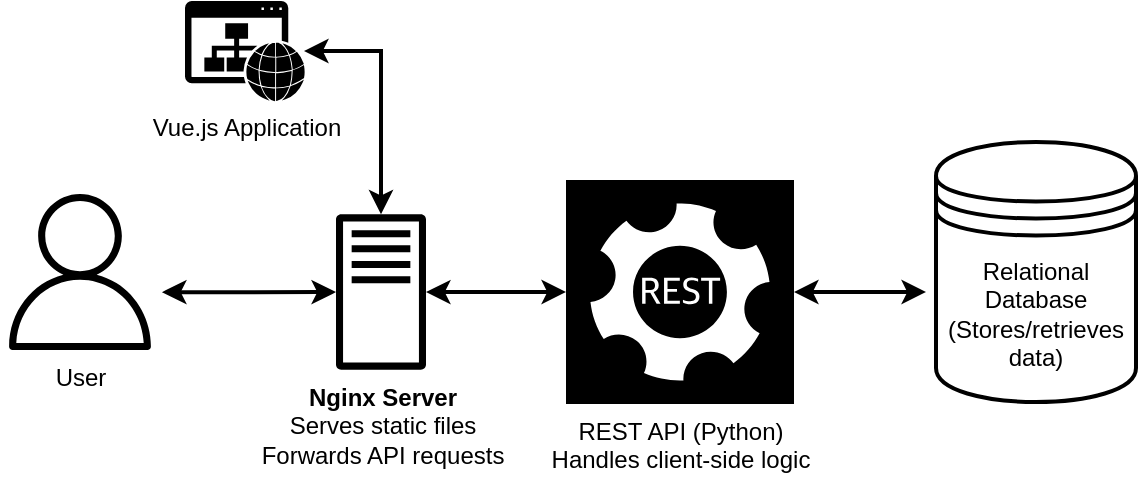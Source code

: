 <mxfile version="22.1.18" type="github">
  <diagram name="Página-1" id="ZKQeqJewwD02eu_zfRfw">
    <mxGraphModel dx="844" dy="460" grid="1" gridSize="10" guides="1" tooltips="1" connect="1" arrows="1" fold="1" page="1" pageScale="1" pageWidth="827" pageHeight="1169" math="0" shadow="0">
      <root>
        <mxCell id="0" />
        <mxCell id="1" parent="0" />
        <mxCell id="BcHR5Af1jzsBUXVU-GAc-8" style="edgeStyle=orthogonalEdgeStyle;rounded=0;orthogonalLoop=1;jettySize=auto;html=1;exitX=1.078;exitY=0.629;exitDx=0;exitDy=0;exitPerimeter=0;startArrow=classic;startFill=1;strokeWidth=2;jumpSize=6;endSize=6;strokeColor=#000000;" parent="1" source="BcHR5Af1jzsBUXVU-GAc-24" target="BcHR5Af1jzsBUXVU-GAc-18" edge="1">
          <mxGeometry relative="1" as="geometry">
            <mxPoint x="229" y="295" as="sourcePoint" />
            <mxPoint x="260" y="295" as="targetPoint" />
          </mxGeometry>
        </mxCell>
        <mxCell id="BcHR5Af1jzsBUXVU-GAc-1" value="Relational Database&lt;br&gt;(Stores/retrieves data)" style="shape=datastore;whiteSpace=wrap;html=1;strokeWidth=2;strokeColor=#000000;" parent="1" vertex="1">
          <mxGeometry x="615" y="220" width="100" height="130" as="geometry" />
        </mxCell>
        <mxCell id="BcHR5Af1jzsBUXVU-GAc-13" style="edgeStyle=orthogonalEdgeStyle;rounded=0;orthogonalLoop=1;jettySize=auto;html=1;startArrow=classic;startFill=1;strokeWidth=2;strokeColor=#000000;" parent="1" source="BcHR5Af1jzsBUXVU-GAc-18" target="BcHR5Af1jzsBUXVU-GAc-12" edge="1">
          <mxGeometry relative="1" as="geometry">
            <mxPoint x="360" y="295" as="sourcePoint" />
          </mxGeometry>
        </mxCell>
        <mxCell id="BcHR5Af1jzsBUXVU-GAc-12" value="REST API (Python)&lt;br&gt;Handles client-side logic" style="sketch=0;pointerEvents=1;shadow=0;dashed=0;html=1;strokeColor=#000000;fillColor=#000000;labelPosition=center;verticalLabelPosition=bottom;verticalAlign=top;align=center;outlineConnect=0;shape=mxgraph.veeam2.restful_api;" parent="1" vertex="1">
          <mxGeometry x="430" y="239" width="114" height="112" as="geometry" />
        </mxCell>
        <mxCell id="BcHR5Af1jzsBUXVU-GAc-15" style="edgeStyle=orthogonalEdgeStyle;rounded=0;orthogonalLoop=1;jettySize=auto;html=1;entryX=-0.05;entryY=0.577;entryDx=0;entryDy=0;entryPerimeter=0;startArrow=classic;startFill=1;strokeWidth=2;strokeColor=#000000;" parent="1" source="BcHR5Af1jzsBUXVU-GAc-12" target="BcHR5Af1jzsBUXVU-GAc-1" edge="1">
          <mxGeometry relative="1" as="geometry" />
        </mxCell>
        <mxCell id="BcHR5Af1jzsBUXVU-GAc-18" value="&lt;font color=&quot;#000000&quot;&gt;&lt;b&gt;Nginx Server&lt;/b&gt;&lt;br&gt;Serves static files&lt;br&gt;Forwards API requests&lt;/font&gt;" style="sketch=0;outlineConnect=0;fontColor=#232F3E;gradientColor=none;fillColor=#000000;strokeColor=#000000;dashed=0;verticalLabelPosition=bottom;verticalAlign=top;align=center;html=1;fontSize=12;fontStyle=0;aspect=fixed;pointerEvents=1;shape=mxgraph.aws4.traditional_server;" parent="1" vertex="1">
          <mxGeometry x="315" y="256" width="45" height="78" as="geometry" />
        </mxCell>
        <mxCell id="BcHR5Af1jzsBUXVU-GAc-21" style="edgeStyle=orthogonalEdgeStyle;rounded=0;orthogonalLoop=1;jettySize=auto;html=1;flowAnimation=0;endFill=1;startFill=1;startArrow=classic;strokeWidth=2;endSize=6;strokeColor=#000000;" parent="1" source="BcHR5Af1jzsBUXVU-GAc-20" target="BcHR5Af1jzsBUXVU-GAc-18" edge="1">
          <mxGeometry relative="1" as="geometry" />
        </mxCell>
        <mxCell id="BcHR5Af1jzsBUXVU-GAc-20" value="Vue.js Application" style="sketch=0;pointerEvents=1;shadow=0;dashed=0;html=1;strokeColor=#000000;fillColor=#000000;labelPosition=center;verticalLabelPosition=bottom;verticalAlign=top;outlineConnect=0;align=center;shape=mxgraph.office.concepts.website;" parent="1" vertex="1">
          <mxGeometry x="240" y="150" width="59" height="49" as="geometry" />
        </mxCell>
        <mxCell id="BcHR5Af1jzsBUXVU-GAc-24" value="&lt;font color=&quot;#000000&quot;&gt;User&lt;/font&gt;" style="sketch=0;outlineConnect=0;fontColor=#232F3E;gradientColor=none;fillColor=#000000;strokeColor=#000000;dashed=0;verticalLabelPosition=bottom;verticalAlign=top;align=center;html=1;fontSize=12;fontStyle=0;aspect=fixed;pointerEvents=1;shape=mxgraph.aws4.user;" parent="1" vertex="1">
          <mxGeometry x="148" y="246" width="78" height="78" as="geometry" />
        </mxCell>
      </root>
    </mxGraphModel>
  </diagram>
</mxfile>
